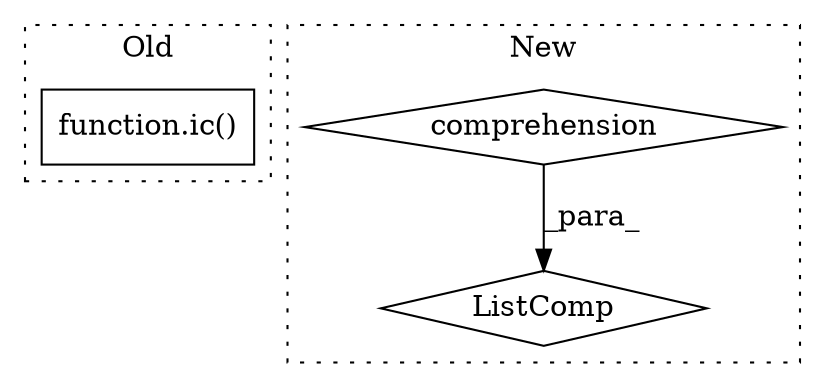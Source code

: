 digraph G {
subgraph cluster0 {
1 [label="function.ic()" a="75" s="4708,4729" l="3,1" shape="box"];
label = "Old";
style="dotted";
}
subgraph cluster1 {
2 [label="ListComp" a="106" s="4975" l="63" shape="diamond"];
3 [label="comprehension" a="45" s="5025" l="3" shape="diamond"];
label = "New";
style="dotted";
}
3 -> 2 [label="_para_"];
}